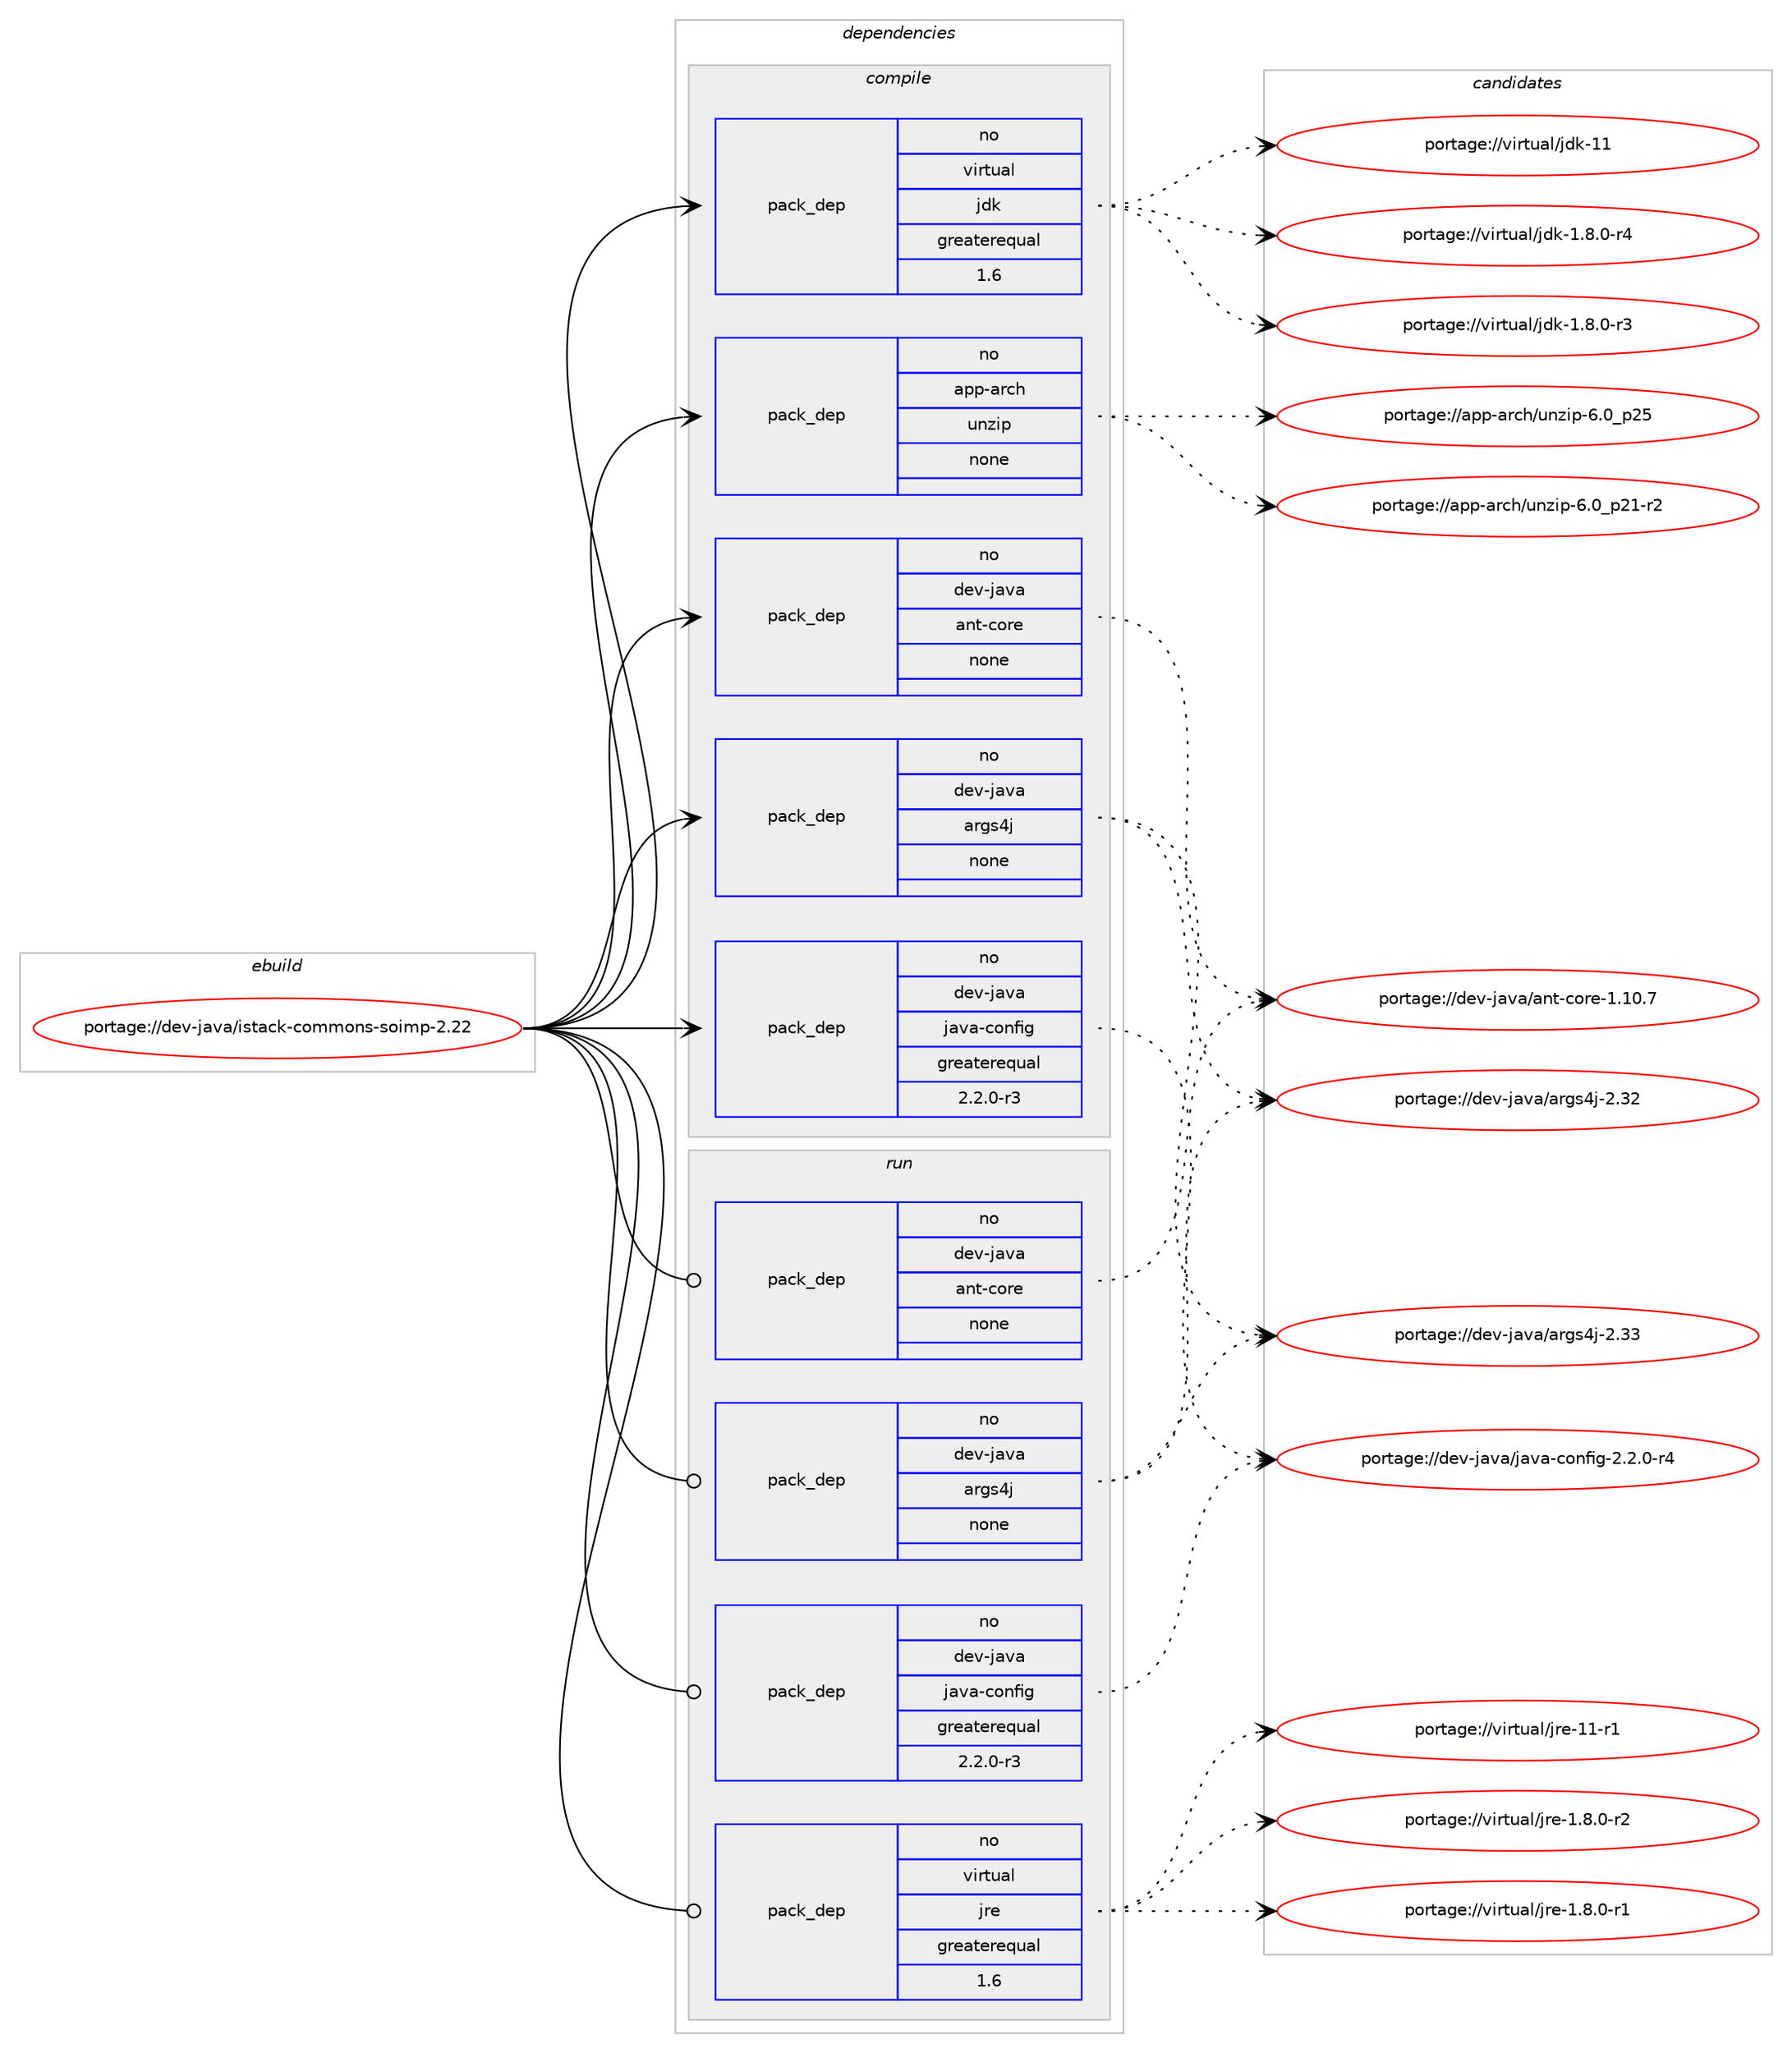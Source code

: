 digraph prolog {

# *************
# Graph options
# *************

newrank=true;
concentrate=true;
compound=true;
graph [rankdir=LR,fontname=Helvetica,fontsize=10,ranksep=1.5];#, ranksep=2.5, nodesep=0.2];
edge  [arrowhead=vee];
node  [fontname=Helvetica,fontsize=10];

# **********
# The ebuild
# **********

subgraph cluster_leftcol {
color=gray;
label=<<i>ebuild</i>>;
id [label="portage://dev-java/istack-commons-soimp-2.22", color=red, width=4, href="../dev-java/istack-commons-soimp-2.22.svg"];
}

# ****************
# The dependencies
# ****************

subgraph cluster_midcol {
color=gray;
label=<<i>dependencies</i>>;
subgraph cluster_compile {
fillcolor="#eeeeee";
style=filled;
label=<<i>compile</i>>;
subgraph pack395025 {
dependency530661 [label=<<TABLE BORDER="0" CELLBORDER="1" CELLSPACING="0" CELLPADDING="4" WIDTH="220"><TR><TD ROWSPAN="6" CELLPADDING="30">pack_dep</TD></TR><TR><TD WIDTH="110">no</TD></TR><TR><TD>app-arch</TD></TR><TR><TD>unzip</TD></TR><TR><TD>none</TD></TR><TR><TD></TD></TR></TABLE>>, shape=none, color=blue];
}
id:e -> dependency530661:w [weight=20,style="solid",arrowhead="vee"];
subgraph pack395026 {
dependency530662 [label=<<TABLE BORDER="0" CELLBORDER="1" CELLSPACING="0" CELLPADDING="4" WIDTH="220"><TR><TD ROWSPAN="6" CELLPADDING="30">pack_dep</TD></TR><TR><TD WIDTH="110">no</TD></TR><TR><TD>dev-java</TD></TR><TR><TD>ant-core</TD></TR><TR><TD>none</TD></TR><TR><TD></TD></TR></TABLE>>, shape=none, color=blue];
}
id:e -> dependency530662:w [weight=20,style="solid",arrowhead="vee"];
subgraph pack395027 {
dependency530663 [label=<<TABLE BORDER="0" CELLBORDER="1" CELLSPACING="0" CELLPADDING="4" WIDTH="220"><TR><TD ROWSPAN="6" CELLPADDING="30">pack_dep</TD></TR><TR><TD WIDTH="110">no</TD></TR><TR><TD>dev-java</TD></TR><TR><TD>args4j</TD></TR><TR><TD>none</TD></TR><TR><TD></TD></TR></TABLE>>, shape=none, color=blue];
}
id:e -> dependency530663:w [weight=20,style="solid",arrowhead="vee"];
subgraph pack395028 {
dependency530664 [label=<<TABLE BORDER="0" CELLBORDER="1" CELLSPACING="0" CELLPADDING="4" WIDTH="220"><TR><TD ROWSPAN="6" CELLPADDING="30">pack_dep</TD></TR><TR><TD WIDTH="110">no</TD></TR><TR><TD>dev-java</TD></TR><TR><TD>java-config</TD></TR><TR><TD>greaterequal</TD></TR><TR><TD>2.2.0-r3</TD></TR></TABLE>>, shape=none, color=blue];
}
id:e -> dependency530664:w [weight=20,style="solid",arrowhead="vee"];
subgraph pack395029 {
dependency530665 [label=<<TABLE BORDER="0" CELLBORDER="1" CELLSPACING="0" CELLPADDING="4" WIDTH="220"><TR><TD ROWSPAN="6" CELLPADDING="30">pack_dep</TD></TR><TR><TD WIDTH="110">no</TD></TR><TR><TD>virtual</TD></TR><TR><TD>jdk</TD></TR><TR><TD>greaterequal</TD></TR><TR><TD>1.6</TD></TR></TABLE>>, shape=none, color=blue];
}
id:e -> dependency530665:w [weight=20,style="solid",arrowhead="vee"];
}
subgraph cluster_compileandrun {
fillcolor="#eeeeee";
style=filled;
label=<<i>compile and run</i>>;
}
subgraph cluster_run {
fillcolor="#eeeeee";
style=filled;
label=<<i>run</i>>;
subgraph pack395030 {
dependency530666 [label=<<TABLE BORDER="0" CELLBORDER="1" CELLSPACING="0" CELLPADDING="4" WIDTH="220"><TR><TD ROWSPAN="6" CELLPADDING="30">pack_dep</TD></TR><TR><TD WIDTH="110">no</TD></TR><TR><TD>dev-java</TD></TR><TR><TD>ant-core</TD></TR><TR><TD>none</TD></TR><TR><TD></TD></TR></TABLE>>, shape=none, color=blue];
}
id:e -> dependency530666:w [weight=20,style="solid",arrowhead="odot"];
subgraph pack395031 {
dependency530667 [label=<<TABLE BORDER="0" CELLBORDER="1" CELLSPACING="0" CELLPADDING="4" WIDTH="220"><TR><TD ROWSPAN="6" CELLPADDING="30">pack_dep</TD></TR><TR><TD WIDTH="110">no</TD></TR><TR><TD>dev-java</TD></TR><TR><TD>args4j</TD></TR><TR><TD>none</TD></TR><TR><TD></TD></TR></TABLE>>, shape=none, color=blue];
}
id:e -> dependency530667:w [weight=20,style="solid",arrowhead="odot"];
subgraph pack395032 {
dependency530668 [label=<<TABLE BORDER="0" CELLBORDER="1" CELLSPACING="0" CELLPADDING="4" WIDTH="220"><TR><TD ROWSPAN="6" CELLPADDING="30">pack_dep</TD></TR><TR><TD WIDTH="110">no</TD></TR><TR><TD>dev-java</TD></TR><TR><TD>java-config</TD></TR><TR><TD>greaterequal</TD></TR><TR><TD>2.2.0-r3</TD></TR></TABLE>>, shape=none, color=blue];
}
id:e -> dependency530668:w [weight=20,style="solid",arrowhead="odot"];
subgraph pack395033 {
dependency530669 [label=<<TABLE BORDER="0" CELLBORDER="1" CELLSPACING="0" CELLPADDING="4" WIDTH="220"><TR><TD ROWSPAN="6" CELLPADDING="30">pack_dep</TD></TR><TR><TD WIDTH="110">no</TD></TR><TR><TD>virtual</TD></TR><TR><TD>jre</TD></TR><TR><TD>greaterequal</TD></TR><TR><TD>1.6</TD></TR></TABLE>>, shape=none, color=blue];
}
id:e -> dependency530669:w [weight=20,style="solid",arrowhead="odot"];
}
}

# **************
# The candidates
# **************

subgraph cluster_choices {
rank=same;
color=gray;
label=<<i>candidates</i>>;

subgraph choice395025 {
color=black;
nodesep=1;
choice971121124597114991044711711012210511245544648951125053 [label="portage://app-arch/unzip-6.0_p25", color=red, width=4,href="../app-arch/unzip-6.0_p25.svg"];
choice9711211245971149910447117110122105112455446489511250494511450 [label="portage://app-arch/unzip-6.0_p21-r2", color=red, width=4,href="../app-arch/unzip-6.0_p21-r2.svg"];
dependency530661:e -> choice971121124597114991044711711012210511245544648951125053:w [style=dotted,weight="100"];
dependency530661:e -> choice9711211245971149910447117110122105112455446489511250494511450:w [style=dotted,weight="100"];
}
subgraph choice395026 {
color=black;
nodesep=1;
choice1001011184510697118974797110116459911111410145494649484655 [label="portage://dev-java/ant-core-1.10.7", color=red, width=4,href="../dev-java/ant-core-1.10.7.svg"];
dependency530662:e -> choice1001011184510697118974797110116459911111410145494649484655:w [style=dotted,weight="100"];
}
subgraph choice395027 {
color=black;
nodesep=1;
choice1001011184510697118974797114103115521064550465151 [label="portage://dev-java/args4j-2.33", color=red, width=4,href="../dev-java/args4j-2.33.svg"];
choice1001011184510697118974797114103115521064550465150 [label="portage://dev-java/args4j-2.32", color=red, width=4,href="../dev-java/args4j-2.32.svg"];
dependency530663:e -> choice1001011184510697118974797114103115521064550465151:w [style=dotted,weight="100"];
dependency530663:e -> choice1001011184510697118974797114103115521064550465150:w [style=dotted,weight="100"];
}
subgraph choice395028 {
color=black;
nodesep=1;
choice10010111845106971189747106971189745991111101021051034550465046484511452 [label="portage://dev-java/java-config-2.2.0-r4", color=red, width=4,href="../dev-java/java-config-2.2.0-r4.svg"];
dependency530664:e -> choice10010111845106971189747106971189745991111101021051034550465046484511452:w [style=dotted,weight="100"];
}
subgraph choice395029 {
color=black;
nodesep=1;
choice1181051141161179710847106100107454949 [label="portage://virtual/jdk-11", color=red, width=4,href="../virtual/jdk-11.svg"];
choice11810511411611797108471061001074549465646484511452 [label="portage://virtual/jdk-1.8.0-r4", color=red, width=4,href="../virtual/jdk-1.8.0-r4.svg"];
choice11810511411611797108471061001074549465646484511451 [label="portage://virtual/jdk-1.8.0-r3", color=red, width=4,href="../virtual/jdk-1.8.0-r3.svg"];
dependency530665:e -> choice1181051141161179710847106100107454949:w [style=dotted,weight="100"];
dependency530665:e -> choice11810511411611797108471061001074549465646484511452:w [style=dotted,weight="100"];
dependency530665:e -> choice11810511411611797108471061001074549465646484511451:w [style=dotted,weight="100"];
}
subgraph choice395030 {
color=black;
nodesep=1;
choice1001011184510697118974797110116459911111410145494649484655 [label="portage://dev-java/ant-core-1.10.7", color=red, width=4,href="../dev-java/ant-core-1.10.7.svg"];
dependency530666:e -> choice1001011184510697118974797110116459911111410145494649484655:w [style=dotted,weight="100"];
}
subgraph choice395031 {
color=black;
nodesep=1;
choice1001011184510697118974797114103115521064550465151 [label="portage://dev-java/args4j-2.33", color=red, width=4,href="../dev-java/args4j-2.33.svg"];
choice1001011184510697118974797114103115521064550465150 [label="portage://dev-java/args4j-2.32", color=red, width=4,href="../dev-java/args4j-2.32.svg"];
dependency530667:e -> choice1001011184510697118974797114103115521064550465151:w [style=dotted,weight="100"];
dependency530667:e -> choice1001011184510697118974797114103115521064550465150:w [style=dotted,weight="100"];
}
subgraph choice395032 {
color=black;
nodesep=1;
choice10010111845106971189747106971189745991111101021051034550465046484511452 [label="portage://dev-java/java-config-2.2.0-r4", color=red, width=4,href="../dev-java/java-config-2.2.0-r4.svg"];
dependency530668:e -> choice10010111845106971189747106971189745991111101021051034550465046484511452:w [style=dotted,weight="100"];
}
subgraph choice395033 {
color=black;
nodesep=1;
choice11810511411611797108471061141014549494511449 [label="portage://virtual/jre-11-r1", color=red, width=4,href="../virtual/jre-11-r1.svg"];
choice11810511411611797108471061141014549465646484511450 [label="portage://virtual/jre-1.8.0-r2", color=red, width=4,href="../virtual/jre-1.8.0-r2.svg"];
choice11810511411611797108471061141014549465646484511449 [label="portage://virtual/jre-1.8.0-r1", color=red, width=4,href="../virtual/jre-1.8.0-r1.svg"];
dependency530669:e -> choice11810511411611797108471061141014549494511449:w [style=dotted,weight="100"];
dependency530669:e -> choice11810511411611797108471061141014549465646484511450:w [style=dotted,weight="100"];
dependency530669:e -> choice11810511411611797108471061141014549465646484511449:w [style=dotted,weight="100"];
}
}

}
